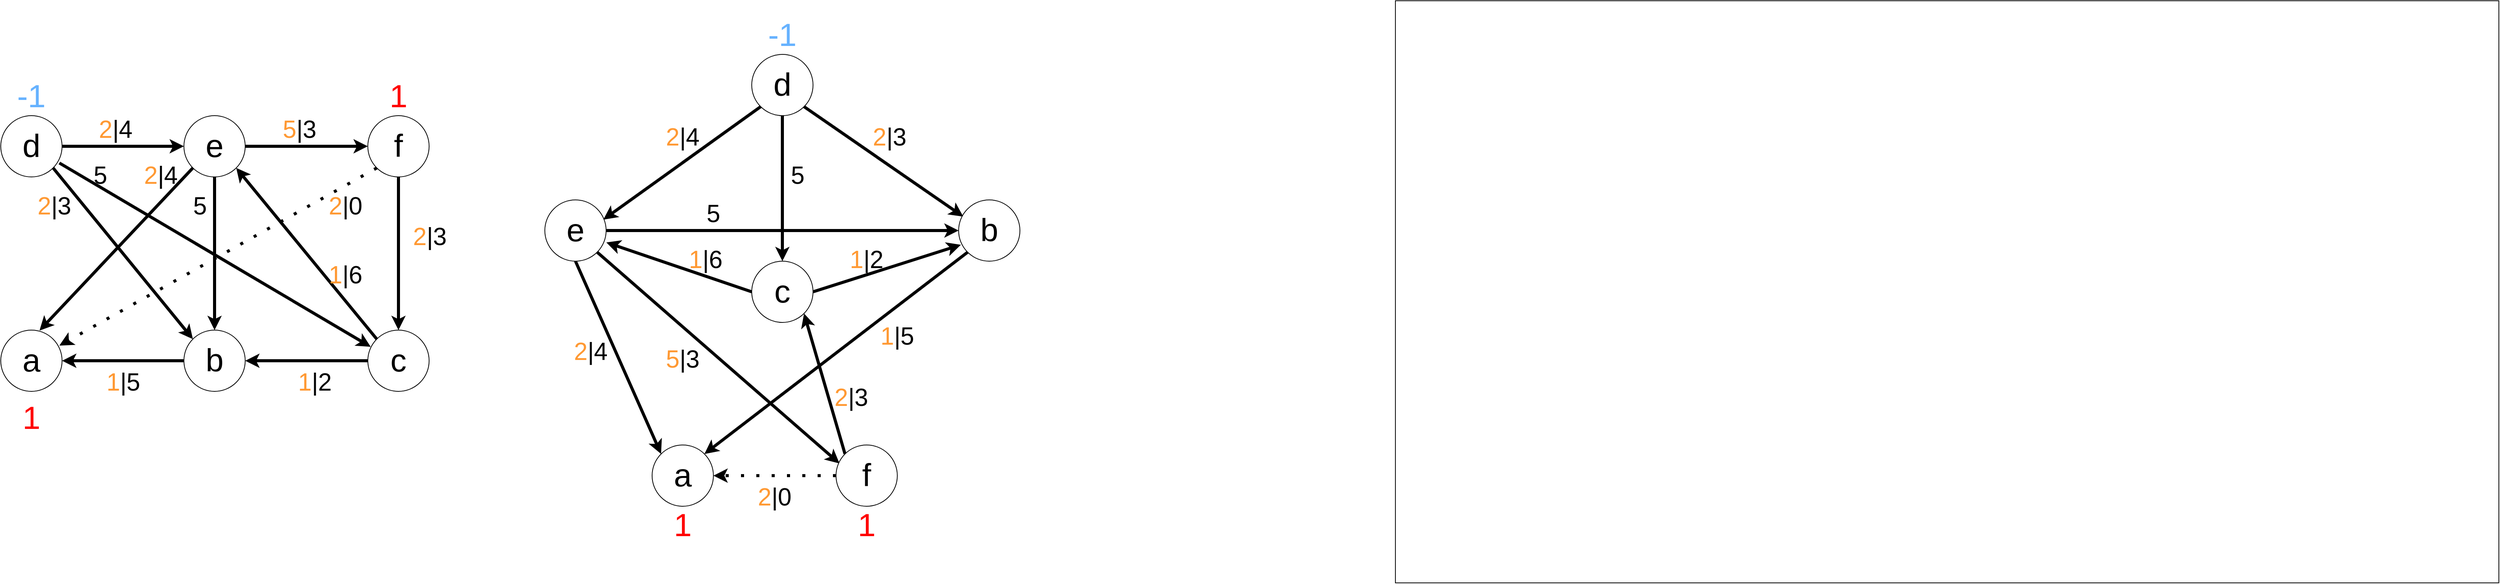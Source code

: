 <mxfile version="15.7.3" type="github">
  <diagram id="pN8iW42vIig4SbAahBh1" name="Page-1">
    <mxGraphModel dx="2249" dy="1931" grid="1" gridSize="10" guides="1" tooltips="1" connect="1" arrows="1" fold="1" page="1" pageScale="1" pageWidth="827" pageHeight="1169" math="0" shadow="0">
      <root>
        <mxCell id="0" />
        <mxCell id="1" parent="0" />
        <mxCell id="1k6euswh9Xf4VPnlZ9CX-1" value="&lt;font style=&quot;font-size: 42px&quot;&gt;a&lt;/font&gt;" style="ellipse;whiteSpace=wrap;html=1;aspect=fixed;" parent="1" vertex="1">
          <mxGeometry x="600" y="240" width="80" height="80" as="geometry" />
        </mxCell>
        <mxCell id="1k6euswh9Xf4VPnlZ9CX-18" style="edgeStyle=none;rounded=1;orthogonalLoop=1;jettySize=auto;html=1;exitX=0;exitY=1;exitDx=0;exitDy=0;entryX=1;entryY=0;entryDx=0;entryDy=0;fontSize=42;strokeWidth=4;" parent="1" source="1k6euswh9Xf4VPnlZ9CX-2" target="1k6euswh9Xf4VPnlZ9CX-1" edge="1">
          <mxGeometry relative="1" as="geometry" />
        </mxCell>
        <mxCell id="1k6euswh9Xf4VPnlZ9CX-14" style="rounded=0;orthogonalLoop=1;jettySize=auto;html=1;fontSize=42;strokeWidth=4;exitX=1;exitY=0.5;exitDx=0;exitDy=0;entryX=0.037;entryY=0.733;entryDx=0;entryDy=0;entryPerimeter=0;" parent="1" source="1k6euswh9Xf4VPnlZ9CX-3" target="1k6euswh9Xf4VPnlZ9CX-2" edge="1">
          <mxGeometry relative="1" as="geometry">
            <mxPoint x="830" y="60" as="sourcePoint" />
            <mxPoint x="960" y="-10" as="targetPoint" />
          </mxGeometry>
        </mxCell>
        <mxCell id="1k6euswh9Xf4VPnlZ9CX-15" style="rounded=1;orthogonalLoop=1;jettySize=auto;html=1;exitX=0;exitY=0.5;exitDx=0;exitDy=0;fontSize=42;strokeWidth=4;entryX=1.003;entryY=0.694;entryDx=0;entryDy=0;entryPerimeter=0;" parent="1" source="1k6euswh9Xf4VPnlZ9CX-3" target="1k6euswh9Xf4VPnlZ9CX-5" edge="1">
          <mxGeometry relative="1" as="geometry">
            <mxPoint x="570" y="-10" as="targetPoint" />
          </mxGeometry>
        </mxCell>
        <mxCell id="1k6euswh9Xf4VPnlZ9CX-3" value="&lt;span style=&quot;font-size: 42px&quot;&gt;c&lt;/span&gt;" style="ellipse;whiteSpace=wrap;html=1;aspect=fixed;" parent="1" vertex="1">
          <mxGeometry x="730" width="80" height="80" as="geometry" />
        </mxCell>
        <mxCell id="1k6euswh9Xf4VPnlZ9CX-10" style="orthogonalLoop=1;jettySize=auto;html=1;exitX=0;exitY=1;exitDx=0;exitDy=0;fontSize=42;strokeWidth=4;entryX=0.954;entryY=0.322;entryDx=0;entryDy=0;entryPerimeter=0;" parent="1" source="1k6euswh9Xf4VPnlZ9CX-4" target="1k6euswh9Xf4VPnlZ9CX-5" edge="1">
          <mxGeometry relative="1" as="geometry" />
        </mxCell>
        <mxCell id="1k6euswh9Xf4VPnlZ9CX-4" value="&lt;span style=&quot;font-size: 42px&quot;&gt;d&lt;/span&gt;" style="ellipse;whiteSpace=wrap;html=1;aspect=fixed;" parent="1" vertex="1">
          <mxGeometry x="730" y="-270" width="80" height="80" as="geometry" />
        </mxCell>
        <mxCell id="1k6euswh9Xf4VPnlZ9CX-11" style="edgeStyle=orthogonalEdgeStyle;rounded=0;orthogonalLoop=1;jettySize=auto;html=1;exitX=1;exitY=0.5;exitDx=0;exitDy=0;entryX=0;entryY=0.5;entryDx=0;entryDy=0;fontSize=42;strokeWidth=4;" parent="1" source="1k6euswh9Xf4VPnlZ9CX-5" target="1k6euswh9Xf4VPnlZ9CX-2" edge="1">
          <mxGeometry relative="1" as="geometry" />
        </mxCell>
        <mxCell id="1k6euswh9Xf4VPnlZ9CX-12" style="rounded=0;orthogonalLoop=1;jettySize=auto;html=1;exitX=1;exitY=1;exitDx=0;exitDy=0;fontSize=42;strokeWidth=4;entryX=0.057;entryY=0.302;entryDx=0;entryDy=0;entryPerimeter=0;" parent="1" source="1k6euswh9Xf4VPnlZ9CX-5" target="1k6euswh9Xf4VPnlZ9CX-6" edge="1">
          <mxGeometry relative="1" as="geometry">
            <mxPoint x="840" y="260" as="targetPoint" />
          </mxGeometry>
        </mxCell>
        <mxCell id="1k6euswh9Xf4VPnlZ9CX-17" style="edgeStyle=none;rounded=1;orthogonalLoop=1;jettySize=auto;html=1;exitX=0.5;exitY=1;exitDx=0;exitDy=0;entryX=0;entryY=0;entryDx=0;entryDy=0;fontSize=42;strokeWidth=4;" parent="1" source="1k6euswh9Xf4VPnlZ9CX-5" target="1k6euswh9Xf4VPnlZ9CX-1" edge="1">
          <mxGeometry relative="1" as="geometry" />
        </mxCell>
        <mxCell id="1k6euswh9Xf4VPnlZ9CX-5" value="&lt;span style=&quot;font-size: 42px&quot;&gt;e&lt;/span&gt;" style="ellipse;whiteSpace=wrap;html=1;aspect=fixed;" parent="1" vertex="1">
          <mxGeometry x="460" y="-80" width="80" height="80" as="geometry" />
        </mxCell>
        <mxCell id="1k6euswh9Xf4VPnlZ9CX-13" style="rounded=0;orthogonalLoop=1;jettySize=auto;html=1;exitX=0;exitY=0;exitDx=0;exitDy=0;entryX=1;entryY=1;entryDx=0;entryDy=0;fontSize=42;strokeWidth=4;" parent="1" source="1k6euswh9Xf4VPnlZ9CX-6" target="1k6euswh9Xf4VPnlZ9CX-3" edge="1">
          <mxGeometry relative="1" as="geometry" />
        </mxCell>
        <mxCell id="1k6euswh9Xf4VPnlZ9CX-20" style="edgeStyle=none;orthogonalLoop=1;jettySize=auto;html=1;exitX=0;exitY=0.5;exitDx=0;exitDy=0;entryX=1;entryY=0.5;entryDx=0;entryDy=0;fontSize=42;strokeWidth=4;dashed=1;dashPattern=1 4;" parent="1" source="1k6euswh9Xf4VPnlZ9CX-6" target="1k6euswh9Xf4VPnlZ9CX-1" edge="1">
          <mxGeometry relative="1" as="geometry" />
        </mxCell>
        <mxCell id="1k6euswh9Xf4VPnlZ9CX-6" value="&lt;span style=&quot;font-size: 42px&quot;&gt;f&lt;/span&gt;" style="ellipse;whiteSpace=wrap;html=1;aspect=fixed;" parent="1" vertex="1">
          <mxGeometry x="840" y="240" width="80" height="80" as="geometry" />
        </mxCell>
        <mxCell id="1k6euswh9Xf4VPnlZ9CX-8" value="" style="endArrow=classic;html=1;rounded=0;fontSize=42;exitX=1;exitY=1;exitDx=0;exitDy=0;strokeWidth=4;entryX=0.076;entryY=0.273;entryDx=0;entryDy=0;entryPerimeter=0;" parent="1" source="1k6euswh9Xf4VPnlZ9CX-4" target="1k6euswh9Xf4VPnlZ9CX-2" edge="1">
          <mxGeometry width="50" height="50" relative="1" as="geometry">
            <mxPoint x="610" y="110" as="sourcePoint" />
            <mxPoint x="980" y="-70" as="targetPoint" />
          </mxGeometry>
        </mxCell>
        <mxCell id="1k6euswh9Xf4VPnlZ9CX-9" value="" style="endArrow=classic;html=1;rounded=0;fontSize=42;strokeWidth=4;exitX=0.5;exitY=1;exitDx=0;exitDy=0;entryX=0.5;entryY=0;entryDx=0;entryDy=0;" parent="1" source="1k6euswh9Xf4VPnlZ9CX-4" target="1k6euswh9Xf4VPnlZ9CX-3" edge="1">
          <mxGeometry width="50" height="50" relative="1" as="geometry">
            <mxPoint x="450" y="-100" as="sourcePoint" />
            <mxPoint x="780" y="-20" as="targetPoint" />
          </mxGeometry>
        </mxCell>
        <mxCell id="1k6euswh9Xf4VPnlZ9CX-2" value="&lt;span style=&quot;font-size: 42px&quot;&gt;b&lt;/span&gt;" style="ellipse;whiteSpace=wrap;html=1;aspect=fixed;" parent="1" vertex="1">
          <mxGeometry x="1000" y="-80" width="80" height="80" as="geometry" />
        </mxCell>
        <mxCell id="1k6euswh9Xf4VPnlZ9CX-56" value="&lt;font style=&quot;font-size: 42px&quot;&gt;a&lt;/font&gt;" style="ellipse;whiteSpace=wrap;html=1;aspect=fixed;" parent="1" vertex="1">
          <mxGeometry x="-250" y="90" width="80" height="80" as="geometry" />
        </mxCell>
        <mxCell id="1k6euswh9Xf4VPnlZ9CX-57" style="edgeStyle=none;rounded=1;orthogonalLoop=1;jettySize=auto;html=1;exitX=0;exitY=0.5;exitDx=0;exitDy=0;entryX=1;entryY=0.5;entryDx=0;entryDy=0;fontSize=42;strokeWidth=4;" parent="1" source="1k6euswh9Xf4VPnlZ9CX-72" target="1k6euswh9Xf4VPnlZ9CX-56" edge="1">
          <mxGeometry relative="1" as="geometry" />
        </mxCell>
        <mxCell id="1k6euswh9Xf4VPnlZ9CX-58" style="rounded=0;orthogonalLoop=1;jettySize=auto;html=1;fontSize=42;strokeWidth=4;exitX=0;exitY=0.5;exitDx=0;exitDy=0;entryX=1;entryY=0.5;entryDx=0;entryDy=0;" parent="1" source="1k6euswh9Xf4VPnlZ9CX-60" target="1k6euswh9Xf4VPnlZ9CX-72" edge="1">
          <mxGeometry relative="1" as="geometry">
            <mxPoint x="109" y="150" as="sourcePoint" />
            <mxPoint x="239" y="80" as="targetPoint" />
          </mxGeometry>
        </mxCell>
        <mxCell id="1k6euswh9Xf4VPnlZ9CX-59" style="rounded=1;orthogonalLoop=1;jettySize=auto;html=1;exitX=0;exitY=0;exitDx=0;exitDy=0;fontSize=42;strokeWidth=4;entryX=1;entryY=1;entryDx=0;entryDy=0;" parent="1" source="1k6euswh9Xf4VPnlZ9CX-60" target="1k6euswh9Xf4VPnlZ9CX-66" edge="1">
          <mxGeometry relative="1" as="geometry">
            <mxPoint x="-151" y="80" as="targetPoint" />
          </mxGeometry>
        </mxCell>
        <mxCell id="1k6euswh9Xf4VPnlZ9CX-60" value="&lt;span style=&quot;font-size: 42px&quot;&gt;c&lt;/span&gt;" style="ellipse;whiteSpace=wrap;html=1;aspect=fixed;" parent="1" vertex="1">
          <mxGeometry x="229" y="90" width="80" height="80" as="geometry" />
        </mxCell>
        <mxCell id="1k6euswh9Xf4VPnlZ9CX-61" style="orthogonalLoop=1;jettySize=auto;html=1;exitX=1;exitY=0.5;exitDx=0;exitDy=0;fontSize=42;strokeWidth=4;entryX=0;entryY=0.5;entryDx=0;entryDy=0;" parent="1" source="1k6euswh9Xf4VPnlZ9CX-62" target="1k6euswh9Xf4VPnlZ9CX-66" edge="1">
          <mxGeometry relative="1" as="geometry" />
        </mxCell>
        <mxCell id="1k6euswh9Xf4VPnlZ9CX-62" value="&lt;span style=&quot;font-size: 42px&quot;&gt;d&lt;/span&gt;" style="ellipse;whiteSpace=wrap;html=1;aspect=fixed;" parent="1" vertex="1">
          <mxGeometry x="-250" y="-190" width="80" height="80" as="geometry" />
        </mxCell>
        <mxCell id="1k6euswh9Xf4VPnlZ9CX-63" style="edgeStyle=orthogonalEdgeStyle;rounded=0;orthogonalLoop=1;jettySize=auto;html=1;exitX=0.5;exitY=1;exitDx=0;exitDy=0;entryX=0.5;entryY=0;entryDx=0;entryDy=0;fontSize=42;strokeWidth=4;" parent="1" source="1k6euswh9Xf4VPnlZ9CX-66" target="1k6euswh9Xf4VPnlZ9CX-72" edge="1">
          <mxGeometry relative="1" as="geometry" />
        </mxCell>
        <mxCell id="1k6euswh9Xf4VPnlZ9CX-64" style="rounded=0;orthogonalLoop=1;jettySize=auto;html=1;exitX=1;exitY=0.5;exitDx=0;exitDy=0;fontSize=42;strokeWidth=4;entryX=0;entryY=0.5;entryDx=0;entryDy=0;" parent="1" source="1k6euswh9Xf4VPnlZ9CX-66" target="1k6euswh9Xf4VPnlZ9CX-69" edge="1">
          <mxGeometry relative="1" as="geometry">
            <mxPoint x="119" y="350" as="targetPoint" />
          </mxGeometry>
        </mxCell>
        <mxCell id="1k6euswh9Xf4VPnlZ9CX-65" style="edgeStyle=none;rounded=1;orthogonalLoop=1;jettySize=auto;html=1;exitX=0;exitY=1;exitDx=0;exitDy=0;entryX=0.632;entryY=0.008;entryDx=0;entryDy=0;fontSize=42;strokeWidth=4;entryPerimeter=0;" parent="1" source="1k6euswh9Xf4VPnlZ9CX-66" target="1k6euswh9Xf4VPnlZ9CX-56" edge="1">
          <mxGeometry relative="1" as="geometry" />
        </mxCell>
        <mxCell id="1k6euswh9Xf4VPnlZ9CX-66" value="&lt;span style=&quot;font-size: 42px&quot;&gt;e&lt;/span&gt;" style="ellipse;whiteSpace=wrap;html=1;aspect=fixed;" parent="1" vertex="1">
          <mxGeometry x="-11" y="-190" width="80" height="80" as="geometry" />
        </mxCell>
        <mxCell id="1k6euswh9Xf4VPnlZ9CX-67" style="rounded=0;orthogonalLoop=1;jettySize=auto;html=1;exitX=0.5;exitY=1;exitDx=0;exitDy=0;entryX=0.5;entryY=0;entryDx=0;entryDy=0;fontSize=42;strokeWidth=4;" parent="1" source="1k6euswh9Xf4VPnlZ9CX-69" target="1k6euswh9Xf4VPnlZ9CX-60" edge="1">
          <mxGeometry relative="1" as="geometry" />
        </mxCell>
        <mxCell id="1k6euswh9Xf4VPnlZ9CX-68" style="edgeStyle=none;orthogonalLoop=1;jettySize=auto;html=1;exitX=0;exitY=1;exitDx=0;exitDy=0;fontSize=42;strokeWidth=4;entryX=0.956;entryY=0.253;entryDx=0;entryDy=0;entryPerimeter=0;dashed=1;dashPattern=1 4;" parent="1" source="1k6euswh9Xf4VPnlZ9CX-69" target="1k6euswh9Xf4VPnlZ9CX-56" edge="1">
          <mxGeometry relative="1" as="geometry">
            <mxPoint x="-151" y="90" as="targetPoint" />
          </mxGeometry>
        </mxCell>
        <mxCell id="1k6euswh9Xf4VPnlZ9CX-69" value="&lt;span style=&quot;font-size: 42px&quot;&gt;f&lt;/span&gt;" style="ellipse;whiteSpace=wrap;html=1;aspect=fixed;" parent="1" vertex="1">
          <mxGeometry x="229" y="-190" width="80" height="80" as="geometry" />
        </mxCell>
        <mxCell id="1k6euswh9Xf4VPnlZ9CX-70" value="" style="endArrow=classic;html=1;rounded=0;fontSize=42;exitX=1;exitY=1;exitDx=0;exitDy=0;strokeWidth=4;entryX=0;entryY=0;entryDx=0;entryDy=0;" parent="1" source="1k6euswh9Xf4VPnlZ9CX-62" target="1k6euswh9Xf4VPnlZ9CX-72" edge="1">
          <mxGeometry width="50" height="50" relative="1" as="geometry">
            <mxPoint x="-111" y="200" as="sourcePoint" />
            <mxPoint x="259" y="20" as="targetPoint" />
          </mxGeometry>
        </mxCell>
        <mxCell id="1k6euswh9Xf4VPnlZ9CX-71" value="" style="endArrow=classic;html=1;rounded=0;fontSize=42;strokeWidth=4;entryX=0.047;entryY=0.273;entryDx=0;entryDy=0;exitX=0.956;exitY=0.773;exitDx=0;exitDy=0;exitPerimeter=0;entryPerimeter=0;" parent="1" source="1k6euswh9Xf4VPnlZ9CX-62" target="1k6euswh9Xf4VPnlZ9CX-60" edge="1">
          <mxGeometry width="50" height="50" relative="1" as="geometry">
            <mxPoint x="-141" y="-110" as="sourcePoint" />
            <mxPoint x="59" y="70" as="targetPoint" />
          </mxGeometry>
        </mxCell>
        <mxCell id="1k6euswh9Xf4VPnlZ9CX-72" value="&lt;span style=&quot;font-size: 42px&quot;&gt;b&lt;/span&gt;" style="ellipse;whiteSpace=wrap;html=1;aspect=fixed;" parent="1" vertex="1">
          <mxGeometry x="-11" y="90" width="80" height="80" as="geometry" />
        </mxCell>
        <mxCell id="1k6euswh9Xf4VPnlZ9CX-73" value="&lt;font color=&quot;#66b2ff&quot;&gt;-1&lt;/font&gt;" style="text;html=1;strokeColor=none;fillColor=none;align=center;verticalAlign=middle;whiteSpace=wrap;rounded=0;fontSize=42;" parent="1" vertex="1">
          <mxGeometry x="-240" y="-230" width="60" height="30" as="geometry" />
        </mxCell>
        <mxCell id="1k6euswh9Xf4VPnlZ9CX-74" value="&lt;font color=&quot;#ff0000&quot;&gt;1&lt;/font&gt;" style="text;html=1;strokeColor=none;fillColor=none;align=center;verticalAlign=middle;whiteSpace=wrap;rounded=0;fontSize=42;" parent="1" vertex="1">
          <mxGeometry x="239" y="-230" width="60" height="30" as="geometry" />
        </mxCell>
        <mxCell id="1k6euswh9Xf4VPnlZ9CX-75" value="&lt;font color=&quot;#ff0000&quot;&gt;1&lt;/font&gt;" style="text;html=1;strokeColor=none;fillColor=none;align=center;verticalAlign=middle;whiteSpace=wrap;rounded=0;fontSize=42;" parent="1" vertex="1">
          <mxGeometry x="-240" y="190" width="60" height="30" as="geometry" />
        </mxCell>
        <mxCell id="1k6euswh9Xf4VPnlZ9CX-76" value="&lt;font style=&quot;font-size: 32px&quot;&gt;&lt;font color=&quot;#ff9933&quot;&gt;2&lt;/font&gt;|0&lt;/font&gt;" style="text;html=1;strokeColor=none;fillColor=none;align=center;verticalAlign=middle;whiteSpace=wrap;rounded=0;fontSize=42;" parent="1" vertex="1">
          <mxGeometry x="170" y="-90" width="60" height="30" as="geometry" />
        </mxCell>
        <mxCell id="1k6euswh9Xf4VPnlZ9CX-77" value="&lt;font style=&quot;font-size: 32px&quot;&gt;&lt;font color=&quot;#ff9933&quot;&gt;5&lt;/font&gt;|3&lt;/font&gt;" style="text;html=1;strokeColor=none;fillColor=none;align=center;verticalAlign=middle;whiteSpace=wrap;rounded=0;fontSize=42;" parent="1" vertex="1">
          <mxGeometry x="110" y="-190" width="60" height="30" as="geometry" />
        </mxCell>
        <mxCell id="1k6euswh9Xf4VPnlZ9CX-78" value="&lt;font style=&quot;font-size: 32px&quot;&gt;&lt;font color=&quot;#ff9933&quot;&gt;2&lt;/font&gt;|3&lt;/font&gt;" style="text;html=1;strokeColor=none;fillColor=none;align=center;verticalAlign=middle;whiteSpace=wrap;rounded=0;fontSize=42;" parent="1" vertex="1">
          <mxGeometry x="280" y="-50" width="60" height="30" as="geometry" />
        </mxCell>
        <mxCell id="1k6euswh9Xf4VPnlZ9CX-79" value="&lt;font style=&quot;font-size: 32px&quot;&gt;&lt;font color=&quot;#ff9933&quot;&gt;1&lt;/font&gt;|6&lt;/font&gt;" style="text;html=1;strokeColor=none;fillColor=none;align=center;verticalAlign=middle;whiteSpace=wrap;rounded=0;fontSize=42;" parent="1" vertex="1">
          <mxGeometry x="170" width="60" height="30" as="geometry" />
        </mxCell>
        <mxCell id="1k6euswh9Xf4VPnlZ9CX-80" value="&lt;font style=&quot;font-size: 32px&quot;&gt;5&lt;/font&gt;" style="text;html=1;strokeColor=none;fillColor=none;align=center;verticalAlign=middle;whiteSpace=wrap;rounded=0;fontSize=42;" parent="1" vertex="1">
          <mxGeometry x="-150" y="-130" width="60" height="30" as="geometry" />
        </mxCell>
        <mxCell id="1k6euswh9Xf4VPnlZ9CX-81" value="&lt;font style=&quot;font-size: 32px&quot;&gt;&lt;font color=&quot;#ff9933&quot;&gt;2&lt;/font&gt;|4&lt;/font&gt;" style="text;html=1;strokeColor=none;fillColor=none;align=center;verticalAlign=middle;whiteSpace=wrap;rounded=0;fontSize=42;" parent="1" vertex="1">
          <mxGeometry x="-130" y="-190" width="60" height="30" as="geometry" />
        </mxCell>
        <mxCell id="1k6euswh9Xf4VPnlZ9CX-82" value="&lt;font style=&quot;font-size: 32px&quot;&gt;&lt;font color=&quot;#ff9933&quot;&gt;2&lt;/font&gt;|3&lt;/font&gt;" style="text;html=1;strokeColor=none;fillColor=none;align=center;verticalAlign=middle;whiteSpace=wrap;rounded=0;fontSize=42;" parent="1" vertex="1">
          <mxGeometry x="-210" y="-90" width="60" height="30" as="geometry" />
        </mxCell>
        <mxCell id="1k6euswh9Xf4VPnlZ9CX-83" value="&lt;font style=&quot;font-size: 32px&quot;&gt;&lt;font color=&quot;#ff9933&quot;&gt;2&lt;/font&gt;|4&lt;/font&gt;" style="text;html=1;strokeColor=none;fillColor=none;align=center;verticalAlign=middle;whiteSpace=wrap;rounded=0;fontSize=42;" parent="1" vertex="1">
          <mxGeometry x="-71" y="-130" width="60" height="30" as="geometry" />
        </mxCell>
        <mxCell id="1k6euswh9Xf4VPnlZ9CX-84" value="&lt;font style=&quot;font-size: 32px&quot;&gt;5&lt;/font&gt;" style="text;html=1;strokeColor=none;fillColor=none;align=center;verticalAlign=middle;whiteSpace=wrap;rounded=0;fontSize=42;" parent="1" vertex="1">
          <mxGeometry x="-20" y="-90" width="60" height="30" as="geometry" />
        </mxCell>
        <mxCell id="1k6euswh9Xf4VPnlZ9CX-85" value="&lt;font style=&quot;font-size: 32px&quot;&gt;&lt;font color=&quot;#ff9933&quot;&gt;1&lt;/font&gt;|5&lt;/font&gt;" style="text;html=1;strokeColor=none;fillColor=none;align=center;verticalAlign=middle;whiteSpace=wrap;rounded=0;fontSize=42;" parent="1" vertex="1">
          <mxGeometry x="-120" y="140" width="60" height="30" as="geometry" />
        </mxCell>
        <mxCell id="1k6euswh9Xf4VPnlZ9CX-86" value="&lt;font style=&quot;font-size: 32px&quot;&gt;&lt;font color=&quot;#ff9933&quot;&gt;1&lt;/font&gt;|2&lt;/font&gt;" style="text;html=1;strokeColor=none;fillColor=none;align=center;verticalAlign=middle;whiteSpace=wrap;rounded=0;fontSize=42;" parent="1" vertex="1">
          <mxGeometry x="130" y="140" width="60" height="30" as="geometry" />
        </mxCell>
        <mxCell id="1k6euswh9Xf4VPnlZ9CX-87" value="&lt;font color=&quot;#66b2ff&quot;&gt;-1&lt;/font&gt;" style="text;html=1;strokeColor=none;fillColor=none;align=center;verticalAlign=middle;whiteSpace=wrap;rounded=0;fontSize=42;" parent="1" vertex="1">
          <mxGeometry x="740" y="-310" width="60" height="30" as="geometry" />
        </mxCell>
        <mxCell id="1k6euswh9Xf4VPnlZ9CX-89" value="&lt;font color=&quot;#ff0000&quot;&gt;1&lt;/font&gt;" style="text;html=1;strokeColor=none;fillColor=none;align=center;verticalAlign=middle;whiteSpace=wrap;rounded=0;fontSize=42;" parent="1" vertex="1">
          <mxGeometry x="610" y="330" width="60" height="30" as="geometry" />
        </mxCell>
        <mxCell id="1k6euswh9Xf4VPnlZ9CX-90" value="&lt;font color=&quot;#ff0000&quot;&gt;1&lt;/font&gt;" style="text;html=1;strokeColor=none;fillColor=none;align=center;verticalAlign=middle;whiteSpace=wrap;rounded=0;fontSize=42;" parent="1" vertex="1">
          <mxGeometry x="850" y="330" width="60" height="30" as="geometry" />
        </mxCell>
        <mxCell id="1k6euswh9Xf4VPnlZ9CX-91" value="&lt;font style=&quot;font-size: 32px&quot;&gt;&lt;font color=&quot;#ff9933&quot;&gt;2&lt;/font&gt;|4&lt;/font&gt;" style="text;html=1;strokeColor=none;fillColor=none;align=center;verticalAlign=middle;whiteSpace=wrap;rounded=0;fontSize=42;" parent="1" vertex="1">
          <mxGeometry x="610" y="-180" width="60" height="30" as="geometry" />
        </mxCell>
        <mxCell id="1k6euswh9Xf4VPnlZ9CX-92" value="&lt;font style=&quot;font-size: 32px&quot;&gt;5&lt;/font&gt;" style="text;html=1;strokeColor=none;fillColor=none;align=center;verticalAlign=middle;whiteSpace=wrap;rounded=0;fontSize=42;" parent="1" vertex="1">
          <mxGeometry x="760" y="-130" width="60" height="30" as="geometry" />
        </mxCell>
        <mxCell id="1k6euswh9Xf4VPnlZ9CX-93" value="&lt;font style=&quot;font-size: 32px&quot;&gt;&lt;font color=&quot;#ff9933&quot;&gt;2&lt;/font&gt;|3&lt;/font&gt;" style="text;html=1;strokeColor=none;fillColor=none;align=center;verticalAlign=middle;whiteSpace=wrap;rounded=0;fontSize=42;" parent="1" vertex="1">
          <mxGeometry x="880" y="-180" width="60" height="30" as="geometry" />
        </mxCell>
        <mxCell id="1k6euswh9Xf4VPnlZ9CX-95" value="&lt;font style=&quot;font-size: 32px&quot;&gt;&lt;font color=&quot;#ff9933&quot;&gt;2&lt;/font&gt;|4&lt;/font&gt;" style="text;html=1;strokeColor=none;fillColor=none;align=center;verticalAlign=middle;whiteSpace=wrap;rounded=0;fontSize=42;" parent="1" vertex="1">
          <mxGeometry x="490" y="100" width="60" height="30" as="geometry" />
        </mxCell>
        <mxCell id="1k6euswh9Xf4VPnlZ9CX-96" value="&lt;font style=&quot;font-size: 32px&quot;&gt;&lt;font color=&quot;#ff9933&quot;&gt;5&lt;/font&gt;|3&lt;/font&gt;" style="text;html=1;strokeColor=none;fillColor=none;align=center;verticalAlign=middle;whiteSpace=wrap;rounded=0;fontSize=42;" parent="1" vertex="1">
          <mxGeometry x="610" y="110" width="60" height="30" as="geometry" />
        </mxCell>
        <mxCell id="1k6euswh9Xf4VPnlZ9CX-97" value="&lt;font style=&quot;font-size: 32px&quot;&gt;5&lt;/font&gt;" style="text;html=1;strokeColor=none;fillColor=none;align=center;verticalAlign=middle;whiteSpace=wrap;rounded=0;fontSize=42;" parent="1" vertex="1">
          <mxGeometry x="650" y="-80" width="60" height="30" as="geometry" />
        </mxCell>
        <mxCell id="1k6euswh9Xf4VPnlZ9CX-98" value="&lt;font style=&quot;font-size: 32px&quot;&gt;&lt;font color=&quot;#ff9933&quot;&gt;1&lt;/font&gt;|6&lt;/font&gt;" style="text;html=1;strokeColor=none;fillColor=none;align=center;verticalAlign=middle;whiteSpace=wrap;rounded=0;fontSize=42;" parent="1" vertex="1">
          <mxGeometry x="640" y="-20" width="60" height="30" as="geometry" />
        </mxCell>
        <mxCell id="1k6euswh9Xf4VPnlZ9CX-99" value="&lt;font style=&quot;font-size: 32px&quot;&gt;&lt;font color=&quot;#ff9933&quot;&gt;1&lt;/font&gt;|2&lt;/font&gt;" style="text;html=1;strokeColor=none;fillColor=none;align=center;verticalAlign=middle;whiteSpace=wrap;rounded=0;fontSize=42;" parent="1" vertex="1">
          <mxGeometry x="850" y="-20" width="60" height="30" as="geometry" />
        </mxCell>
        <mxCell id="1k6euswh9Xf4VPnlZ9CX-100" value="&lt;font style=&quot;font-size: 32px&quot;&gt;&lt;font color=&quot;#ff9933&quot;&gt;1&lt;/font&gt;|5&lt;/font&gt;" style="text;html=1;strokeColor=none;fillColor=none;align=center;verticalAlign=middle;whiteSpace=wrap;rounded=0;fontSize=42;" parent="1" vertex="1">
          <mxGeometry x="890" y="80" width="60" height="30" as="geometry" />
        </mxCell>
        <mxCell id="1k6euswh9Xf4VPnlZ9CX-101" value="&lt;font style=&quot;font-size: 32px&quot;&gt;&lt;font color=&quot;#ff9933&quot;&gt;2&lt;/font&gt;|3&lt;/font&gt;" style="text;html=1;strokeColor=none;fillColor=none;align=center;verticalAlign=middle;whiteSpace=wrap;rounded=0;fontSize=42;" parent="1" vertex="1">
          <mxGeometry x="830" y="160" width="60" height="30" as="geometry" />
        </mxCell>
        <mxCell id="1k6euswh9Xf4VPnlZ9CX-102" value="&lt;font style=&quot;font-size: 32px&quot;&gt;&lt;font color=&quot;#ff9933&quot;&gt;2&lt;/font&gt;|0&lt;/font&gt;" style="text;html=1;strokeColor=none;fillColor=none;align=center;verticalAlign=middle;whiteSpace=wrap;rounded=0;fontSize=42;" parent="1" vertex="1">
          <mxGeometry x="730" y="290" width="60" height="30" as="geometry" />
        </mxCell>
        <mxCell id="1k6euswh9Xf4VPnlZ9CX-104" value="" style="rounded=0;whiteSpace=wrap;html=1;fontSize=32;fontColor=#000000;fillColor=none;" parent="1" vertex="1">
          <mxGeometry x="1570" y="-340" width="1440" height="760" as="geometry" />
        </mxCell>
      </root>
    </mxGraphModel>
  </diagram>
</mxfile>
